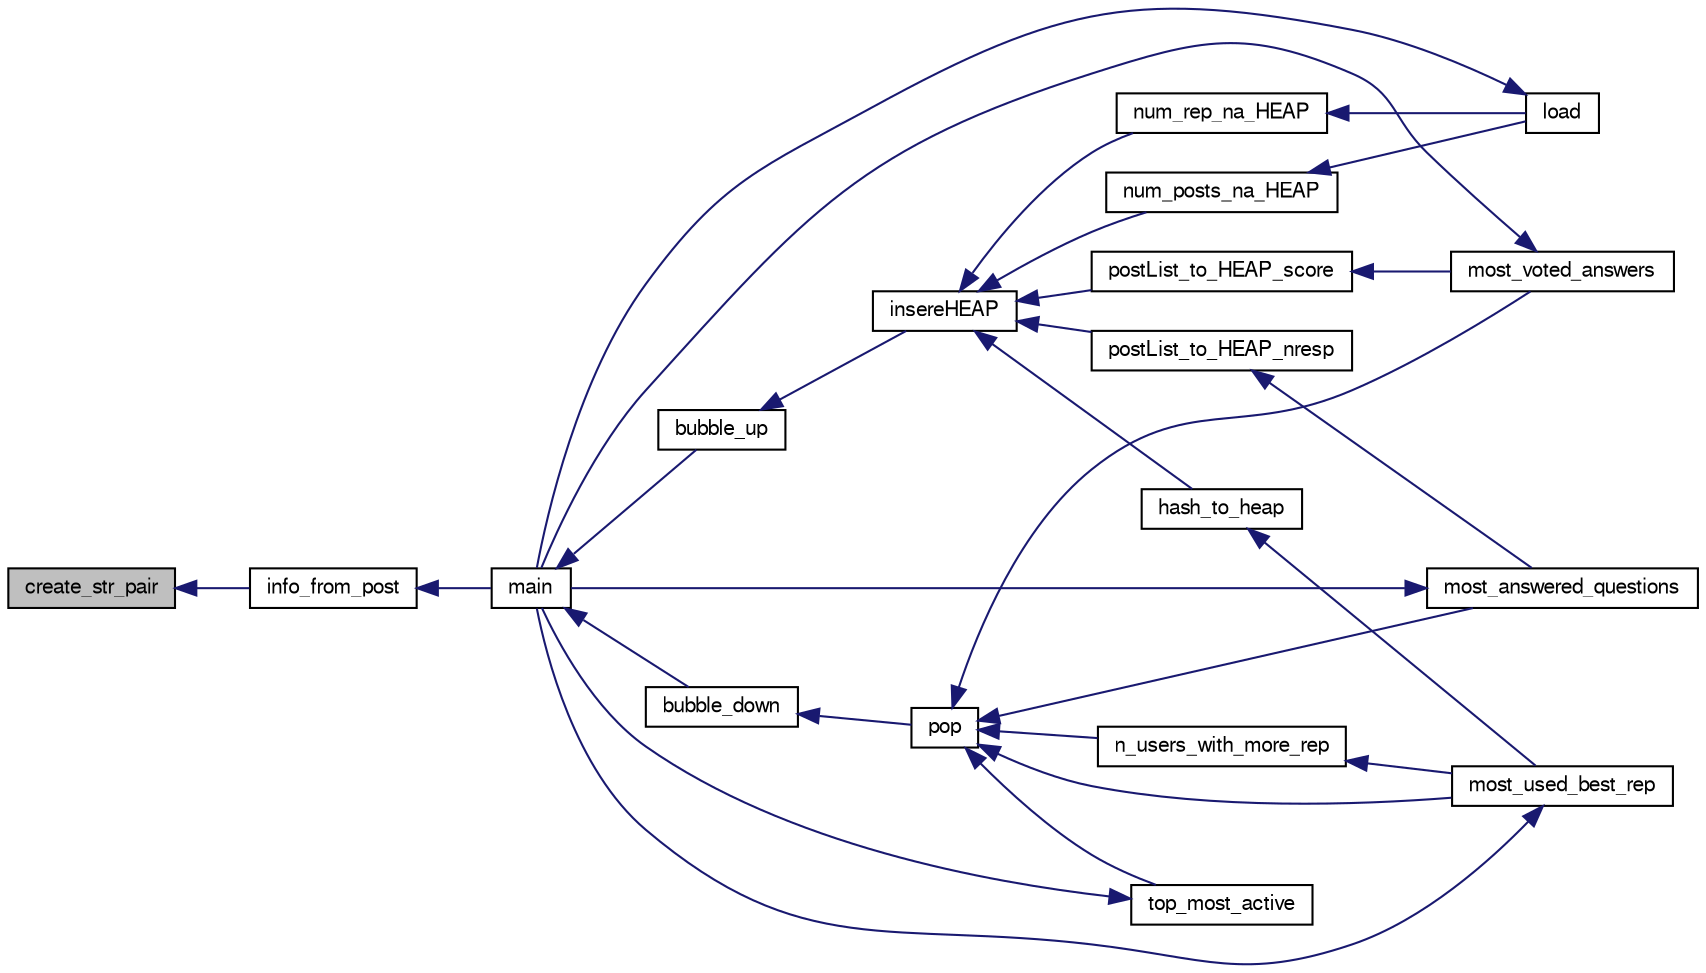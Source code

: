 digraph "create_str_pair"
{
  edge [fontname="FreeSans",fontsize="10",labelfontname="FreeSans",labelfontsize="10"];
  node [fontname="FreeSans",fontsize="10",shape=record];
  rankdir="LR";
  Node1 [label="create_str_pair",height=0.2,width=0.4,color="black", fillcolor="grey75", style="filled", fontcolor="black"];
  Node1 -> Node2 [dir="back",color="midnightblue",fontsize="10",style="solid",fontname="FreeSans"];
  Node2 [label="info_from_post",height=0.2,width=0.4,color="black", fillcolor="white", style="filled",URL="$interface_8h.html#ac297866fc062cda7f009927571ab55dc",tooltip="Função retorna a informacao de um post. "];
  Node2 -> Node3 [dir="back",color="midnightblue",fontsize="10",style="solid",fontname="FreeSans"];
  Node3 [label="main",height=0.2,width=0.4,color="black", fillcolor="white", style="filled",URL="$main_8c.html#ae66f6b31b5ad750f1fe042a706a4e3d4"];
  Node3 -> Node4 [dir="back",color="midnightblue",fontsize="10",style="solid",fontname="FreeSans"];
  Node4 [label="bubble_up",height=0.2,width=0.4,color="black", fillcolor="white", style="filled",URL="$myheap_8h.html#ace1f2a5d5bc48b367d1fd893827ec140",tooltip="Função que coloca o último elemento adicionado na sua posição correta. "];
  Node4 -> Node5 [dir="back",color="midnightblue",fontsize="10",style="solid",fontname="FreeSans"];
  Node5 [label="insereHEAP",height=0.2,width=0.4,color="black", fillcolor="white", style="filled",URL="$myheap_8h.html#a844070e8301ff20531948818379ca7f9",tooltip="Função que insere um novo elemento na heap. "];
  Node5 -> Node6 [dir="back",color="midnightblue",fontsize="10",style="solid",fontname="FreeSans"];
  Node6 [label="num_posts_na_HEAP",height=0.2,width=0.4,color="black", fillcolor="white", style="filled",URL="$interface_8c.html#ae5f33a943c4ae2dae9412708c17cc53f",tooltip="Função auxiliar adiciona a informação da data de um nodo MYUSER numa heap. "];
  Node6 -> Node7 [dir="back",color="midnightblue",fontsize="10",style="solid",fontname="FreeSans"];
  Node7 [label="load",height=0.2,width=0.4,color="black", fillcolor="white", style="filled",URL="$interface_8h.html#a644c94e592239aa49a0cf315d69b1c64",tooltip="Função dá load aos ficheiros xml. "];
  Node7 -> Node3 [dir="back",color="midnightblue",fontsize="10",style="solid",fontname="FreeSans"];
  Node5 -> Node8 [dir="back",color="midnightblue",fontsize="10",style="solid",fontname="FreeSans"];
  Node8 [label="num_rep_na_HEAP",height=0.2,width=0.4,color="black", fillcolor="white", style="filled",URL="$interface_8c.html#a37bc5ac324407a740abf0344028521dc",tooltip="Função auxiliar que adiciona a informação da data de um nodo MYUSER numa heap para reputação..."];
  Node8 -> Node7 [dir="back",color="midnightblue",fontsize="10",style="solid",fontname="FreeSans"];
  Node5 -> Node9 [dir="back",color="midnightblue",fontsize="10",style="solid",fontname="FreeSans"];
  Node9 [label="postList_to_HEAP_score",height=0.2,width=0.4,color="black", fillcolor="white", style="filled",URL="$interface_8c.html#abaa41336f16a88d117077daca2dabce3",tooltip="Função auxiliar que adiciona a informação da data de um nodo STACKPOST numa heap para scores..."];
  Node9 -> Node10 [dir="back",color="midnightblue",fontsize="10",style="solid",fontname="FreeSans"];
  Node10 [label="most_voted_answers",height=0.2,width=0.4,color="black", fillcolor="white", style="filled",URL="$interface_8h.html#abee0976337de52cefdc4e840c803f2f4",tooltip="Função que dado um intervalo de tempo calcula os N posts com melhor score. "];
  Node10 -> Node3 [dir="back",color="midnightblue",fontsize="10",style="solid",fontname="FreeSans"];
  Node5 -> Node11 [dir="back",color="midnightblue",fontsize="10",style="solid",fontname="FreeSans"];
  Node11 [label="postList_to_HEAP_nresp",height=0.2,width=0.4,color="black", fillcolor="white", style="filled",URL="$interface_8c.html#ae434a780bfd43f9d1b3a667b615fef31",tooltip="Função auxiliar que adiciona a informação da data de um nodo STACKPOST numa heap para perguntas com m..."];
  Node11 -> Node12 [dir="back",color="midnightblue",fontsize="10",style="solid",fontname="FreeSans"];
  Node12 [label="most_answered_questions",height=0.2,width=0.4,color="black", fillcolor="white", style="filled",URL="$interface_8h.html#a4847929aa84113b38e6804acefdfd6a4",tooltip="Função que dado um intervalo de tempo calcula as N perguntas com mais respostas. "];
  Node12 -> Node3 [dir="back",color="midnightblue",fontsize="10",style="solid",fontname="FreeSans"];
  Node5 -> Node13 [dir="back",color="midnightblue",fontsize="10",style="solid",fontname="FreeSans"];
  Node13 [label="hash_to_heap",height=0.2,width=0.4,color="black", fillcolor="white", style="filled",URL="$interface_8c.html#ad09b4104b58f6cfbf30d1dabd69d00b6",tooltip="Função auxiliar compatível com a API do glib para inserir numa heap os dados da hashtable com as ocor..."];
  Node13 -> Node14 [dir="back",color="midnightblue",fontsize="10",style="solid",fontname="FreeSans"];
  Node14 [label="most_used_best_rep",height=0.2,width=0.4,color="black", fillcolor="white", style="filled",URL="$interface_8h.html#aa048ff54eec00113e9e16d530370fcc1",tooltip="Função que obtém o número de ocorrencias das N tags mais usadas num dado período de tempo pelos N use..."];
  Node14 -> Node3 [dir="back",color="midnightblue",fontsize="10",style="solid",fontname="FreeSans"];
  Node3 -> Node15 [dir="back",color="midnightblue",fontsize="10",style="solid",fontname="FreeSans"];
  Node15 [label="bubble_down",height=0.2,width=0.4,color="black", fillcolor="white", style="filled",URL="$myheap_8h.html#a8060dd960c3242b7250e5a7d730593d6",tooltip="Função que realiza as operações necessárias depois de se retirar um elemento. "];
  Node15 -> Node16 [dir="back",color="midnightblue",fontsize="10",style="solid",fontname="FreeSans"];
  Node16 [label="pop",height=0.2,width=0.4,color="black", fillcolor="white", style="filled",URL="$myheap_8h.html#a835a400b71780f44bd1e8e00afe03e25",tooltip="Função que retira um elemento na heap. "];
  Node16 -> Node17 [dir="back",color="midnightblue",fontsize="10",style="solid",fontname="FreeSans"];
  Node17 [label="top_most_active",height=0.2,width=0.4,color="black", fillcolor="white", style="filled",URL="$interface_8h.html#aea6f8074566f0a5373ea67b3469fd4cc",tooltip="Função que calcula os N utilizadores com mais posts. "];
  Node17 -> Node3 [dir="back",color="midnightblue",fontsize="10",style="solid",fontname="FreeSans"];
  Node16 -> Node10 [dir="back",color="midnightblue",fontsize="10",style="solid",fontname="FreeSans"];
  Node16 -> Node12 [dir="back",color="midnightblue",fontsize="10",style="solid",fontname="FreeSans"];
  Node16 -> Node18 [dir="back",color="midnightblue",fontsize="10",style="solid",fontname="FreeSans"];
  Node18 [label="n_users_with_more_rep",height=0.2,width=0.4,color="black", fillcolor="white", style="filled",URL="$interface_8c.html#abfa5eaef67b944c1707d738fcc581d97",tooltip="Função auxiliar que calcula os N utilizadores com melhor rep. "];
  Node18 -> Node14 [dir="back",color="midnightblue",fontsize="10",style="solid",fontname="FreeSans"];
  Node16 -> Node14 [dir="back",color="midnightblue",fontsize="10",style="solid",fontname="FreeSans"];
}
